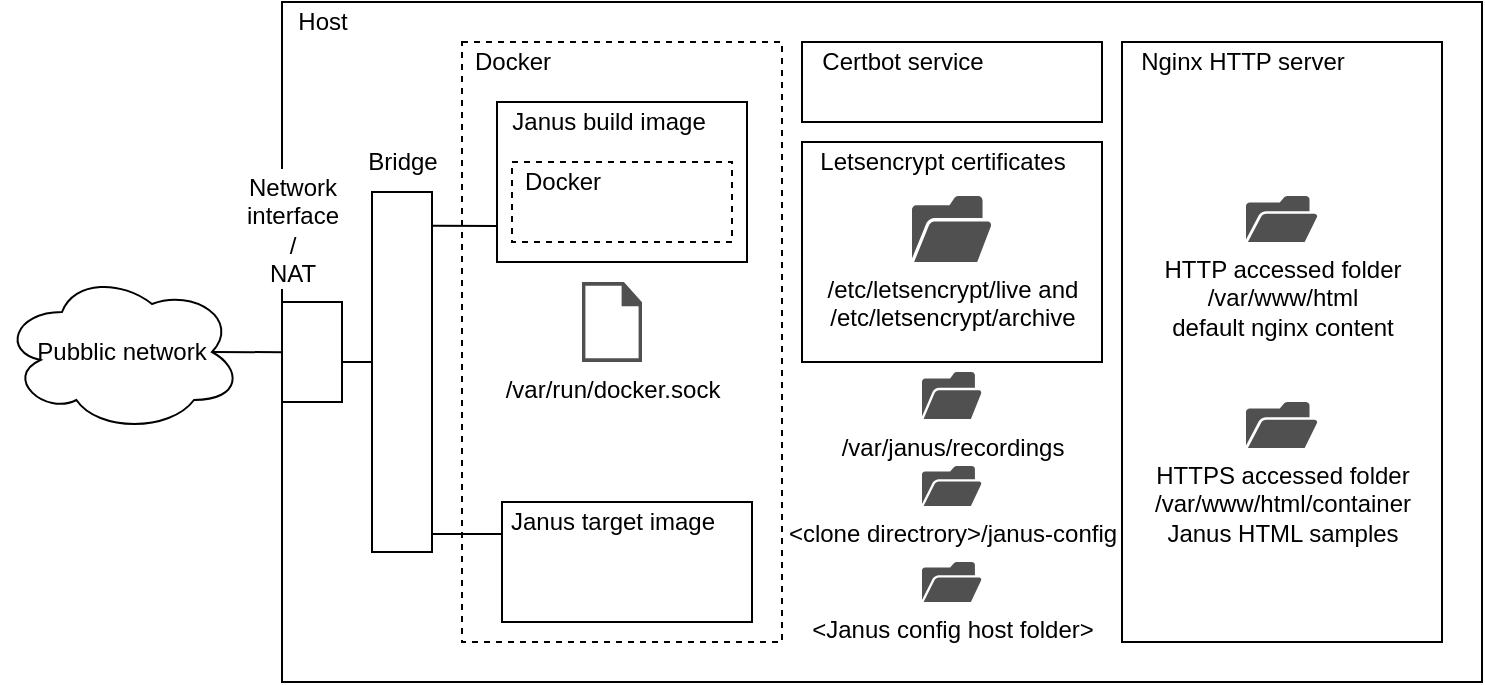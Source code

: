 <mxfile version="13.7.3" type="device"><diagram id="7rvYLu1wxgaCryVDfLi5" name="Page-1"><mxGraphModel dx="1936" dy="806" grid="1" gridSize="10" guides="1" tooltips="1" connect="1" arrows="1" fold="1" page="1" pageScale="1" pageWidth="850" pageHeight="1100" math="0" shadow="0"><root><mxCell id="0"/><mxCell id="1" parent="0"/><mxCell id="JGJljJNsjwkU0vfiKT7L-27" value="" style="verticalLabelPosition=bottom;verticalAlign=top;html=1;shape=mxgraph.basic.rect;fillColor2=none;strokeWidth=1;size=20;indent=5;" parent="1" vertex="1"><mxGeometry x="110" y="150" width="600" height="340" as="geometry"/></mxCell><mxCell id="JGJljJNsjwkU0vfiKT7L-28" value="" style="verticalLabelPosition=bottom;verticalAlign=top;html=1;shape=mxgraph.basic.rect;fillColor2=none;strokeWidth=1;size=20;indent=5;dashed=1;" parent="1" vertex="1"><mxGeometry x="200" y="170" width="160" height="300" as="geometry"/></mxCell><mxCell id="JGJljJNsjwkU0vfiKT7L-29" value="" style="verticalLabelPosition=bottom;verticalAlign=top;html=1;shape=mxgraph.basic.rect;fillColor2=none;strokeWidth=1;size=20;indent=5;" parent="1" vertex="1"><mxGeometry x="217.5" y="200" width="125" height="80" as="geometry"/></mxCell><mxCell id="JGJljJNsjwkU0vfiKT7L-32" value="Host" style="text;html=1;resizable=0;autosize=1;align=center;verticalAlign=middle;points=[];fillColor=none;strokeColor=none;rounded=0;" parent="1" vertex="1"><mxGeometry x="110" y="150" width="40" height="20" as="geometry"/></mxCell><mxCell id="JGJljJNsjwkU0vfiKT7L-33" value="Docker" style="text;html=1;resizable=0;autosize=1;align=center;verticalAlign=middle;points=[];fillColor=none;strokeColor=none;rounded=0;" parent="1" vertex="1"><mxGeometry x="200" y="170" width="50" height="20" as="geometry"/></mxCell><mxCell id="JGJljJNsjwkU0vfiKT7L-34" value="Janus build image" style="text;html=1;resizable=0;autosize=1;align=center;verticalAlign=middle;points=[];fillColor=none;strokeColor=none;rounded=0;" parent="1" vertex="1"><mxGeometry x="217.5" y="200" width="110" height="20" as="geometry"/></mxCell><mxCell id="JGJljJNsjwkU0vfiKT7L-35" value="" style="verticalLabelPosition=bottom;verticalAlign=top;html=1;shape=mxgraph.basic.rect;fillColor2=none;strokeWidth=1;size=20;indent=5;" parent="1" vertex="1"><mxGeometry x="220" y="400" width="125" height="60" as="geometry"/></mxCell><mxCell id="JGJljJNsjwkU0vfiKT7L-36" value="Janus target image" style="text;html=1;resizable=0;autosize=1;align=center;verticalAlign=middle;points=[];fillColor=none;strokeColor=none;rounded=0;" parent="1" vertex="1"><mxGeometry x="215" y="400" width="120" height="20" as="geometry"/></mxCell><mxCell id="JGJljJNsjwkU0vfiKT7L-37" value="" style="verticalLabelPosition=bottom;verticalAlign=top;html=1;shape=mxgraph.basic.rect;fillColor2=none;strokeWidth=1;size=20;indent=5;" parent="1" vertex="1"><mxGeometry x="530" y="170" width="160" height="300" as="geometry"/></mxCell><mxCell id="JGJljJNsjwkU0vfiKT7L-38" value="HTTP accessed folder&lt;br&gt;/var/www/html&lt;br&gt;default nginx content" style="pointerEvents=1;shadow=0;dashed=0;html=1;strokeColor=none;fillColor=#505050;labelPosition=center;verticalLabelPosition=bottom;verticalAlign=top;outlineConnect=0;align=center;shape=mxgraph.office.concepts.folder_open;" parent="1" vertex="1"><mxGeometry x="592" y="247" width="36" height="23" as="geometry"/></mxCell><mxCell id="JGJljJNsjwkU0vfiKT7L-39" value="Nginx HTTP server" style="text;html=1;resizable=0;autosize=1;align=center;verticalAlign=middle;points=[];fillColor=none;strokeColor=none;rounded=0;" parent="1" vertex="1"><mxGeometry x="530" y="170" width="120" height="20" as="geometry"/></mxCell><mxCell id="JGJljJNsjwkU0vfiKT7L-40" value="HTTPS accessed folder&lt;br&gt;/var/www/html/container&lt;br&gt;Janus HTML samples" style="pointerEvents=1;shadow=0;dashed=0;html=1;strokeColor=none;fillColor=#505050;labelPosition=center;verticalLabelPosition=bottom;verticalAlign=top;outlineConnect=0;align=center;shape=mxgraph.office.concepts.folder_open;" parent="1" vertex="1"><mxGeometry x="592" y="350" width="36" height="23" as="geometry"/></mxCell><mxCell id="JGJljJNsjwkU0vfiKT7L-44" value="" style="verticalLabelPosition=bottom;verticalAlign=top;html=1;shape=mxgraph.basic.rect;fillColor2=none;strokeWidth=1;size=20;indent=5;" parent="1" vertex="1"><mxGeometry x="370" y="170" width="150" height="40" as="geometry"/></mxCell><mxCell id="JGJljJNsjwkU0vfiKT7L-45" value="Certbot service" style="text;html=1;resizable=0;autosize=1;align=center;verticalAlign=middle;points=[];fillColor=none;strokeColor=none;rounded=0;" parent="1" vertex="1"><mxGeometry x="370" y="170" width="100" height="20" as="geometry"/></mxCell><mxCell id="JGJljJNsjwkU0vfiKT7L-49" value="" style="verticalLabelPosition=bottom;verticalAlign=top;html=1;shape=mxgraph.basic.rect;fillColor2=none;strokeWidth=1;size=20;indent=5;" parent="1" vertex="1"><mxGeometry x="370" y="220" width="150" height="110" as="geometry"/></mxCell><mxCell id="JGJljJNsjwkU0vfiKT7L-50" value="Letsencrypt certificates" style="text;html=1;resizable=0;autosize=1;align=center;verticalAlign=middle;points=[];fillColor=none;strokeColor=none;rounded=0;" parent="1" vertex="1"><mxGeometry x="370" y="220" width="140" height="20" as="geometry"/></mxCell><mxCell id="JGJljJNsjwkU0vfiKT7L-51" value="/etc/letsencrypt/live and&lt;br&gt;/etc/letsencrypt/archive" style="pointerEvents=1;shadow=0;dashed=0;html=1;strokeColor=none;fillColor=#505050;labelPosition=center;verticalLabelPosition=bottom;verticalAlign=top;outlineConnect=0;align=center;shape=mxgraph.office.concepts.folder_open;" parent="1" vertex="1"><mxGeometry x="425" y="247" width="40" height="33" as="geometry"/></mxCell><mxCell id="JGJljJNsjwkU0vfiKT7L-54" value="/var/janus/recordings" style="pointerEvents=1;shadow=0;dashed=0;html=1;strokeColor=none;fillColor=#505050;labelPosition=center;verticalLabelPosition=bottom;verticalAlign=top;outlineConnect=0;align=center;shape=mxgraph.office.concepts.folder_open;" parent="1" vertex="1"><mxGeometry x="430" y="335" width="30" height="23.5" as="geometry"/></mxCell><mxCell id="JGJljJNsjwkU0vfiKT7L-55" value="" style="verticalLabelPosition=bottom;verticalAlign=top;html=1;shape=mxgraph.basic.rect;fillColor2=none;strokeWidth=1;size=20;indent=5;dashed=1;" parent="1" vertex="1"><mxGeometry x="225" y="230" width="110" height="40" as="geometry"/></mxCell><mxCell id="JGJljJNsjwkU0vfiKT7L-56" value="Docker" style="text;html=1;resizable=0;autosize=1;align=center;verticalAlign=middle;points=[];fillColor=none;strokeColor=none;rounded=0;" parent="1" vertex="1"><mxGeometry x="225" y="230" width="50" height="20" as="geometry"/></mxCell><mxCell id="JGJljJNsjwkU0vfiKT7L-57" value="/var/run/docker.sock" style="pointerEvents=1;shadow=0;dashed=0;html=1;strokeColor=none;fillColor=#505050;labelPosition=center;verticalLabelPosition=bottom;verticalAlign=top;outlineConnect=0;align=center;shape=mxgraph.office.concepts.document_blank;" parent="1" vertex="1"><mxGeometry x="260" y="290" width="30" height="40" as="geometry"/></mxCell><mxCell id="qy3elc0JkHXKzYn9HOLt-1" value="" style="rounded=0;whiteSpace=wrap;html=1;rotation=90;" parent="1" vertex="1"><mxGeometry x="80" y="320" width="180" height="30" as="geometry"/></mxCell><mxCell id="qy3elc0JkHXKzYn9HOLt-2" value="" style="endArrow=none;html=1;entryX=0.004;entryY=0.775;entryDx=0;entryDy=0;entryPerimeter=0;exitX=0.094;exitY=0;exitDx=0;exitDy=0;exitPerimeter=0;" parent="1" source="qy3elc0JkHXKzYn9HOLt-1" target="JGJljJNsjwkU0vfiKT7L-29" edge="1"><mxGeometry width="50" height="50" relative="1" as="geometry"><mxPoint x="400" y="440" as="sourcePoint"/><mxPoint x="450" y="390" as="targetPoint"/></mxGeometry></mxCell><mxCell id="qy3elc0JkHXKzYn9HOLt-3" value="" style="endArrow=none;html=1;entryX=0.016;entryY=0.267;entryDx=0;entryDy=0;entryPerimeter=0;" parent="1" edge="1"><mxGeometry width="50" height="50" relative="1" as="geometry"><mxPoint x="185" y="416" as="sourcePoint"/><mxPoint x="220" y="416.02" as="targetPoint"/></mxGeometry></mxCell><mxCell id="qy3elc0JkHXKzYn9HOLt-4" value="Bridge" style="text;html=1;resizable=0;autosize=1;align=center;verticalAlign=middle;points=[];fillColor=none;strokeColor=none;rounded=0;" parent="1" vertex="1"><mxGeometry x="145" y="220" width="50" height="20" as="geometry"/></mxCell><mxCell id="qy3elc0JkHXKzYn9HOLt-6" value="" style="rounded=0;whiteSpace=wrap;html=1;rotation=-90;" parent="1" vertex="1"><mxGeometry x="100" y="310" width="50" height="30" as="geometry"/></mxCell><mxCell id="qy3elc0JkHXKzYn9HOLt-7" value="Network &lt;br&gt;interface&lt;br&gt;/&lt;br&gt;NAT" style="text;html=1;resizable=0;autosize=1;align=center;verticalAlign=middle;points=[];strokeColor=none;rounded=0;fillColor=#ffffff;" parent="1" vertex="1"><mxGeometry x="85" y="233.5" width="60" height="60" as="geometry"/></mxCell><mxCell id="qy3elc0JkHXKzYn9HOLt-8" value="" style="endArrow=none;html=1;" parent="1" edge="1"><mxGeometry width="50" height="50" relative="1" as="geometry"><mxPoint x="140" y="330" as="sourcePoint"/><mxPoint x="155" y="330" as="targetPoint"/></mxGeometry></mxCell><mxCell id="qy3elc0JkHXKzYn9HOLt-9" value="Pubblic network" style="ellipse;shape=cloud;whiteSpace=wrap;html=1;fillColor=#ffffff;" parent="1" vertex="1"><mxGeometry x="-30" y="285" width="120" height="80" as="geometry"/></mxCell><mxCell id="qy3elc0JkHXKzYn9HOLt-10" value="" style="endArrow=none;html=1;entryX=0;entryY=0.515;entryDx=0;entryDy=0;entryPerimeter=0;exitX=0.875;exitY=0.5;exitDx=0;exitDy=0;exitPerimeter=0;" parent="1" source="qy3elc0JkHXKzYn9HOLt-9" target="JGJljJNsjwkU0vfiKT7L-27" edge="1"><mxGeometry width="50" height="50" relative="1" as="geometry"><mxPoint x="20" y="440" as="sourcePoint"/><mxPoint x="70" y="390" as="targetPoint"/></mxGeometry></mxCell><mxCell id="WS9857AUuli0HG6jmEoA-1" value="&amp;lt;clone directrory&amp;gt;/janus-config" style="pointerEvents=1;shadow=0;dashed=0;html=1;strokeColor=none;fillColor=#505050;labelPosition=center;verticalLabelPosition=bottom;verticalAlign=top;outlineConnect=0;align=center;shape=mxgraph.office.concepts.folder_open;" parent="1" vertex="1"><mxGeometry x="430" y="382" width="30" height="20" as="geometry"/></mxCell><mxCell id="PBaWftorJn4f4vxwrgM8-1" value="&amp;lt;Janus config host folder&amp;gt;" style="pointerEvents=1;shadow=0;dashed=0;html=1;strokeColor=none;fillColor=#505050;labelPosition=center;verticalLabelPosition=bottom;verticalAlign=top;outlineConnect=0;align=center;shape=mxgraph.office.concepts.folder_open;" vertex="1" parent="1"><mxGeometry x="430" y="430" width="30" height="20" as="geometry"/></mxCell></root></mxGraphModel></diagram></mxfile>